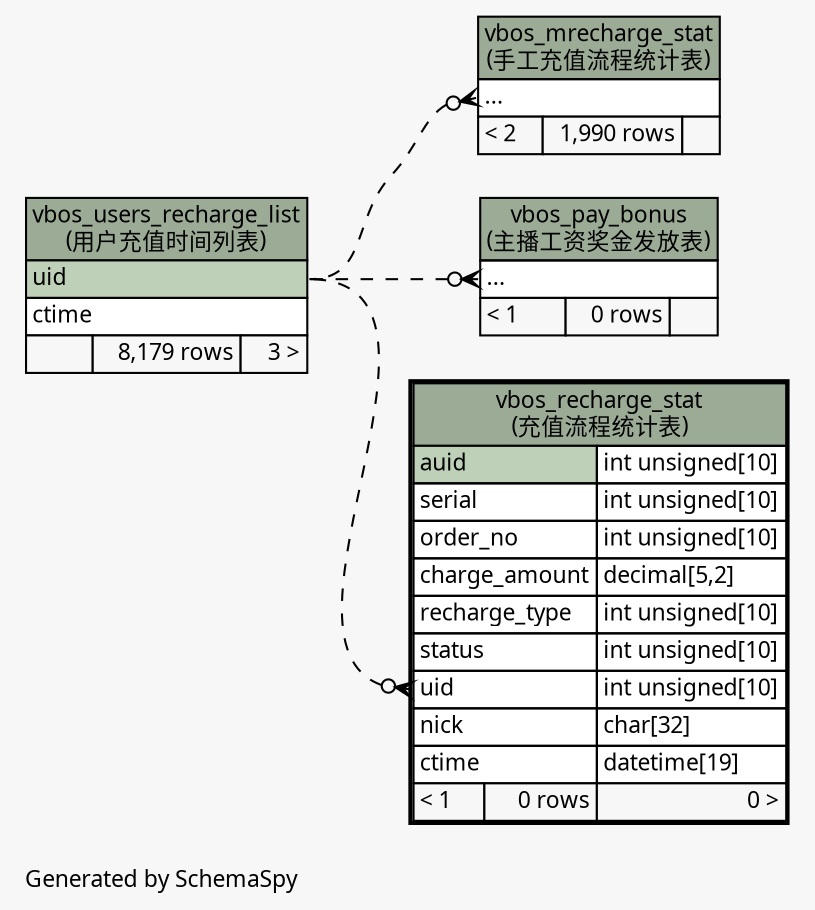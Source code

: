 // dot 2.26.0 on Linux 2.6.32-504.3.3.el6.x86_64
// SchemaSpy rev Unknown
digraph "impliedTwoDegreesRelationshipsDiagram" {
  graph [
    rankdir="RL"
    bgcolor="#f7f7f7"
    label="\nGenerated by SchemaSpy"
    labeljust="l"
    nodesep="0.18"
    ranksep="0.46"
    fontname="Microsoft YaHei"
    fontsize="11"
  ];
  node [
    fontname="Microsoft YaHei"
    fontsize="11"
    shape="plaintext"
  ];
  edge [
    arrowsize="0.8"
  ];
  "vbos_mrecharge_stat":"elipses":w -> "vbos_users_recharge_list":"uid":e [arrowhead=none dir=back arrowtail=crowodot style=dashed];
  "vbos_pay_bonus":"elipses":w -> "vbos_users_recharge_list":"uid":e [arrowhead=none dir=back arrowtail=crowodot style=dashed];
  "vbos_recharge_stat":"uid":w -> "vbos_users_recharge_list":"uid":e [arrowhead=none dir=back arrowtail=crowodot style=dashed];
  "vbos_mrecharge_stat" [
    label=<
    <TABLE BORDER="0" CELLBORDER="1" CELLSPACING="0" BGCOLOR="#ffffff">
      <TR><TD COLSPAN="3" BGCOLOR="#9bab96" ALIGN="CENTER">vbos_mrecharge_stat<br/>(手工充值流程统计表)</TD></TR>
      <TR><TD PORT="elipses" COLSPAN="3" ALIGN="LEFT">...</TD></TR>
      <TR><TD ALIGN="LEFT" BGCOLOR="#f7f7f7">&lt; 2</TD><TD ALIGN="RIGHT" BGCOLOR="#f7f7f7">1,990 rows</TD><TD ALIGN="RIGHT" BGCOLOR="#f7f7f7">  </TD></TR>
    </TABLE>>
    URL="vbos_mrecharge_stat.html"
    tooltip="vbos_mrecharge_stat"
  ];
  "vbos_pay_bonus" [
    label=<
    <TABLE BORDER="0" CELLBORDER="1" CELLSPACING="0" BGCOLOR="#ffffff">
      <TR><TD COLSPAN="3" BGCOLOR="#9bab96" ALIGN="CENTER">vbos_pay_bonus<br/>(主播工资奖金发放表)</TD></TR>
      <TR><TD PORT="elipses" COLSPAN="3" ALIGN="LEFT">...</TD></TR>
      <TR><TD ALIGN="LEFT" BGCOLOR="#f7f7f7">&lt; 1</TD><TD ALIGN="RIGHT" BGCOLOR="#f7f7f7">0 rows</TD><TD ALIGN="RIGHT" BGCOLOR="#f7f7f7">  </TD></TR>
    </TABLE>>
    URL="vbos_pay_bonus.html"
    tooltip="vbos_pay_bonus"
  ];
  "vbos_recharge_stat" [
    label=<
    <TABLE BORDER="2" CELLBORDER="1" CELLSPACING="0" BGCOLOR="#ffffff">
      <TR><TD COLSPAN="3" BGCOLOR="#9bab96" ALIGN="CENTER">vbos_recharge_stat<br/>(充值流程统计表)</TD></TR>
      <TR><TD PORT="auid" COLSPAN="2" BGCOLOR="#bed1b8" ALIGN="LEFT">auid</TD><TD PORT="auid.type" ALIGN="LEFT">int unsigned[10]</TD></TR>
      <TR><TD PORT="serial" COLSPAN="2" ALIGN="LEFT">serial</TD><TD PORT="serial.type" ALIGN="LEFT">int unsigned[10]</TD></TR>
      <TR><TD PORT="order_no" COLSPAN="2" ALIGN="LEFT">order_no</TD><TD PORT="order_no.type" ALIGN="LEFT">int unsigned[10]</TD></TR>
      <TR><TD PORT="charge_amount" COLSPAN="2" ALIGN="LEFT">charge_amount</TD><TD PORT="charge_amount.type" ALIGN="LEFT">decimal[5,2]</TD></TR>
      <TR><TD PORT="recharge_type" COLSPAN="2" ALIGN="LEFT">recharge_type</TD><TD PORT="recharge_type.type" ALIGN="LEFT">int unsigned[10]</TD></TR>
      <TR><TD PORT="status" COLSPAN="2" ALIGN="LEFT">status</TD><TD PORT="status.type" ALIGN="LEFT">int unsigned[10]</TD></TR>
      <TR><TD PORT="uid" COLSPAN="2" ALIGN="LEFT">uid</TD><TD PORT="uid.type" ALIGN="LEFT">int unsigned[10]</TD></TR>
      <TR><TD PORT="nick" COLSPAN="2" ALIGN="LEFT">nick</TD><TD PORT="nick.type" ALIGN="LEFT">char[32]</TD></TR>
      <TR><TD PORT="ctime" COLSPAN="2" ALIGN="LEFT">ctime</TD><TD PORT="ctime.type" ALIGN="LEFT">datetime[19]</TD></TR>
      <TR><TD ALIGN="LEFT" BGCOLOR="#f7f7f7">&lt; 1</TD><TD ALIGN="RIGHT" BGCOLOR="#f7f7f7">0 rows</TD><TD ALIGN="RIGHT" BGCOLOR="#f7f7f7">0 &gt;</TD></TR>
    </TABLE>>
    URL="vbos_recharge_stat.html"
    tooltip="vbos_recharge_stat"
  ];
  "vbos_users_recharge_list" [
    label=<
    <TABLE BORDER="0" CELLBORDER="1" CELLSPACING="0" BGCOLOR="#ffffff">
      <TR><TD COLSPAN="3" BGCOLOR="#9bab96" ALIGN="CENTER">vbos_users_recharge_list<br/>(用户充值时间列表)</TD></TR>
      <TR><TD PORT="uid" COLSPAN="3" BGCOLOR="#bed1b8" ALIGN="LEFT">uid</TD></TR>
      <TR><TD PORT="ctime" COLSPAN="3" ALIGN="LEFT">ctime</TD></TR>
      <TR><TD ALIGN="LEFT" BGCOLOR="#f7f7f7">  </TD><TD ALIGN="RIGHT" BGCOLOR="#f7f7f7">8,179 rows</TD><TD ALIGN="RIGHT" BGCOLOR="#f7f7f7">3 &gt;</TD></TR>
    </TABLE>>
    URL="vbos_users_recharge_list.html"
    tooltip="vbos_users_recharge_list"
  ];
}
